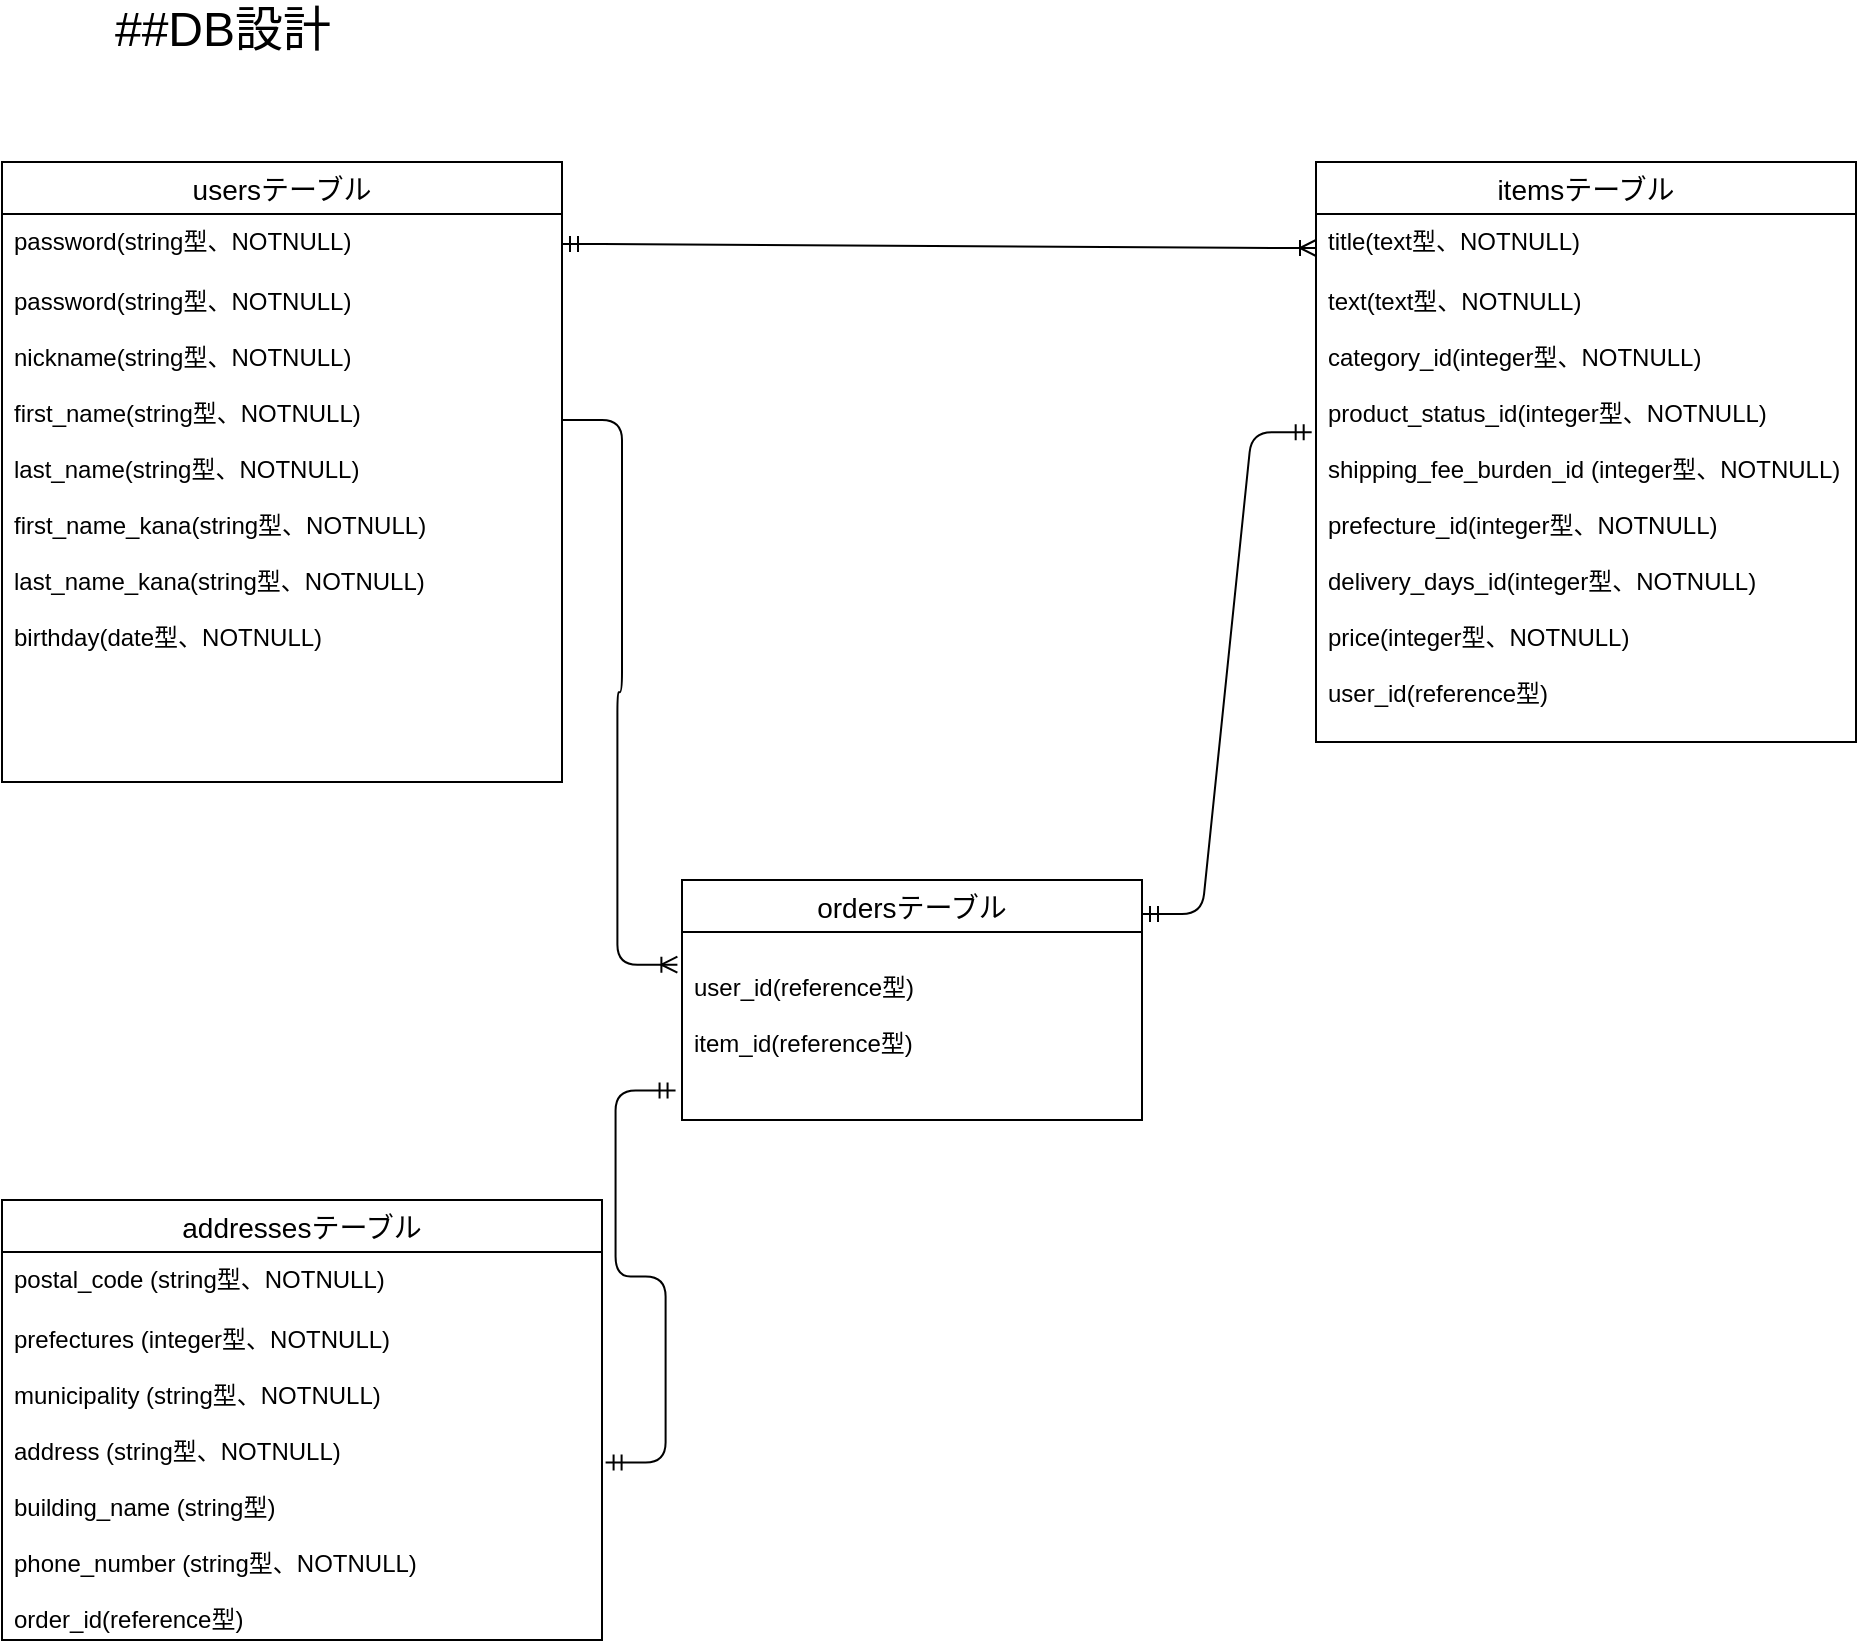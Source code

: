<mxfile version="13.10.0" type="embed">
    <diagram id="zXWGcr6nQ2ZrFzj7Ionr" name="ページ1">
        <mxGraphModel dx="796" dy="259" grid="1" gridSize="10" guides="1" tooltips="1" connect="1" arrows="1" fold="1" page="1" pageScale="1" pageWidth="827" pageHeight="1169" math="0" shadow="0">
            <root>
                <mxCell id="0"/>
                <mxCell id="1" parent="0"/>
                <mxCell id="70" value="itemsテーブル" style="swimlane;fontStyle=0;childLayout=stackLayout;horizontal=1;startSize=26;horizontalStack=0;resizeParent=1;resizeParentMax=0;resizeLast=0;collapsible=1;marginBottom=0;align=center;fontSize=14;" parent="1" vertex="1">
                    <mxGeometry x="667" y="121" width="270" height="290" as="geometry"/>
                </mxCell>
                <mxCell id="71" value="title(text型、NOTNULL)" style="text;strokeColor=none;fillColor=none;spacingLeft=4;spacingRight=4;overflow=hidden;rotatable=0;points=[[0,0.5],[1,0.5]];portConstraint=eastwest;fontSize=12;" parent="70" vertex="1">
                    <mxGeometry y="26" width="270" height="30" as="geometry"/>
                </mxCell>
                <mxCell id="73" value="text(text型、NOTNULL)&#10;&#10;category_id(integer型、NOTNULL)&#10;&#10;product_status_id(integer型、NOTNULL)&#10;&#10;shipping_fee_burden_id (integer型、NOTNULL)&#10;&#10;prefecture_id(integer型、NOTNULL)&#10;&#10;delivery_days_id(integer型、NOTNULL)&#10;&#10;price(integer型、NOTNULL)&#10;&#10;user_id(reference型)&#10;&#10;&#10;" style="text;strokeColor=none;fillColor=none;spacingLeft=4;spacingRight=4;overflow=hidden;rotatable=0;points=[[0,0.5],[1,0.5]];portConstraint=eastwest;fontSize=12;" parent="70" vertex="1">
                    <mxGeometry y="56" width="270" height="234" as="geometry"/>
                </mxCell>
                <mxCell id="75" value="usersテーブル" style="swimlane;fontStyle=0;childLayout=stackLayout;horizontal=1;startSize=26;horizontalStack=0;resizeParent=1;resizeParentMax=0;resizeLast=0;collapsible=1;marginBottom=0;align=center;fontSize=14;" parent="1" vertex="1">
                    <mxGeometry x="10" y="121" width="280" height="310" as="geometry"/>
                </mxCell>
                <mxCell id="77" value="password(string型、NOTNULL)" style="text;strokeColor=none;fillColor=none;spacingLeft=4;spacingRight=4;overflow=hidden;rotatable=0;points=[[0,0.5],[1,0.5]];portConstraint=eastwest;fontSize=12;" parent="75" vertex="1">
                    <mxGeometry y="26" width="280" height="30" as="geometry"/>
                </mxCell>
                <mxCell id="78" value="password(string型、NOTNULL)&#10;&#10;nickname(string型、NOTNULL)&#10;&#10;first_name(string型、NOTNULL)&#10;&#10;last_name(string型、NOTNULL)&#10;&#10;first_name_kana(string型、NOTNULL)&#10;&#10;last_name_kana(string型、NOTNULL)&#10;&#10;birthday(date型、NOTNULL)&#10;" style="text;strokeColor=none;fillColor=none;spacingLeft=4;spacingRight=4;overflow=hidden;rotatable=0;points=[[0,0.5],[1,0.5]];portConstraint=eastwest;fontSize=12;" parent="75" vertex="1">
                    <mxGeometry y="56" width="280" height="254" as="geometry"/>
                </mxCell>
                <mxCell id="82" value="ordersテーブル" style="swimlane;fontStyle=0;childLayout=stackLayout;horizontal=1;startSize=26;horizontalStack=0;resizeParent=1;resizeParentMax=0;resizeLast=0;collapsible=1;marginBottom=0;align=center;fontSize=14;" parent="1" vertex="1">
                    <mxGeometry x="350" y="480" width="230" height="120" as="geometry"/>
                </mxCell>
                <mxCell id="84" value="&#10;user_id(reference型)&#10;&#10;item_id(reference型)" style="text;strokeColor=none;fillColor=none;spacingLeft=4;spacingRight=4;overflow=hidden;rotatable=0;points=[[0,0.5],[1,0.5]];portConstraint=eastwest;fontSize=12;" parent="82" vertex="1">
                    <mxGeometry y="26" width="230" height="94" as="geometry"/>
                </mxCell>
                <mxCell id="86" value="addressesテーブル" style="swimlane;fontStyle=0;childLayout=stackLayout;horizontal=1;startSize=26;horizontalStack=0;resizeParent=1;resizeParentMax=0;resizeLast=0;collapsible=1;marginBottom=0;align=center;fontSize=14;" parent="1" vertex="1">
                    <mxGeometry x="10" y="640" width="300" height="220" as="geometry"/>
                </mxCell>
                <mxCell id="87" value="postal_code (string型、NOTNULL)&#10;" style="text;strokeColor=none;fillColor=none;spacingLeft=4;spacingRight=4;overflow=hidden;rotatable=0;points=[[0,0.5],[1,0.5]];portConstraint=eastwest;fontSize=12;" parent="86" vertex="1">
                    <mxGeometry y="26" width="300" height="30" as="geometry"/>
                </mxCell>
                <mxCell id="88" value="prefectures (integer型、NOTNULL)&#10;&#10;municipality (string型、NOTNULL)&#10;&#10;address (string型、NOTNULL)&#10;&#10;building_name (string型)&#10;&#10;phone_number (string型、NOTNULL)&#10;&#10;order_id(reference型)&#10;" style="text;strokeColor=none;fillColor=none;spacingLeft=4;spacingRight=4;overflow=hidden;rotatable=0;points=[[0,0.5],[1,0.5]];portConstraint=eastwest;fontSize=12;" parent="86" vertex="1">
                    <mxGeometry y="56" width="300" height="164" as="geometry"/>
                </mxCell>
                <mxCell id="92" value="" style="edgeStyle=entityRelationEdgeStyle;fontSize=12;html=1;endArrow=ERoneToMany;startArrow=ERmandOne;entryX=0.005;entryY=0.9;entryDx=0;entryDy=0;entryPerimeter=0;exitX=1;exitY=0.5;exitDx=0;exitDy=0;" parent="1" source="77" edge="1">
                    <mxGeometry width="100" height="100" relative="1" as="geometry">
                        <mxPoint x="220" y="164" as="sourcePoint"/>
                        <mxPoint x="667" y="164" as="targetPoint"/>
                    </mxGeometry>
                </mxCell>
                <mxCell id="120" value="" style="edgeStyle=entityRelationEdgeStyle;fontSize=12;html=1;endArrow=ERmandOne;startArrow=ERmandOne;entryX=-0.014;entryY=0.843;entryDx=0;entryDy=0;entryPerimeter=0;exitX=1.006;exitY=0.459;exitDx=0;exitDy=0;exitPerimeter=0;" parent="1" source="88" target="84" edge="1">
                    <mxGeometry width="100" height="100" relative="1" as="geometry">
                        <mxPoint x="330" y="770" as="sourcePoint"/>
                        <mxPoint x="430" y="670" as="targetPoint"/>
                    </mxGeometry>
                </mxCell>
                <mxCell id="121" value="##DB設計" style="text;html=1;align=center;verticalAlign=middle;resizable=0;points=[];autosize=1;fontSize=24;" parent="1" vertex="1">
                    <mxGeometry x="60" y="40" width="120" height="30" as="geometry"/>
                </mxCell>
                <mxCell id="123" value="" style="edgeStyle=entityRelationEdgeStyle;fontSize=12;html=1;endArrow=ERoneToMany;entryX=-0.01;entryY=0.174;entryDx=0;entryDy=0;entryPerimeter=0;" parent="1" target="84" edge="1">
                    <mxGeometry width="100" height="100" relative="1" as="geometry">
                        <mxPoint x="290" y="250" as="sourcePoint"/>
                        <mxPoint x="390" y="150" as="targetPoint"/>
                    </mxGeometry>
                </mxCell>
                <mxCell id="125" value="" style="edgeStyle=entityRelationEdgeStyle;fontSize=12;html=1;endArrow=ERmandOne;startArrow=ERmandOne;entryX=-0.008;entryY=0.338;entryDx=0;entryDy=0;entryPerimeter=0;exitX=1.006;exitY=0.459;exitDx=0;exitDy=0;exitPerimeter=0;" parent="1" target="73" edge="1">
                    <mxGeometry width="100" height="100" relative="1" as="geometry">
                        <mxPoint x="580" y="497.036" as="sourcePoint"/>
                        <mxPoint x="614.98" y="311.002" as="targetPoint"/>
                    </mxGeometry>
                </mxCell>
            </root>
        </mxGraphModel>
    </diagram>
</mxfile>